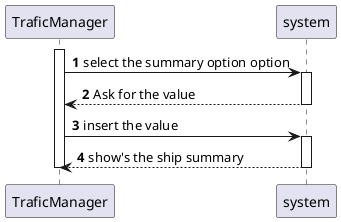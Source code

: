 @startuml
'https://plantuml.com/sequence-diagram

autonumber

activate TraficManager
TraficManager -> system: select the summary option option
activate system
system --> TraficManager: Ask for the value
deactivate system

TraficManager -> system: insert the value
activate system
system --> TraficManager: show's the ship summary
deactivate system

deactivate TraficManager
@enduml